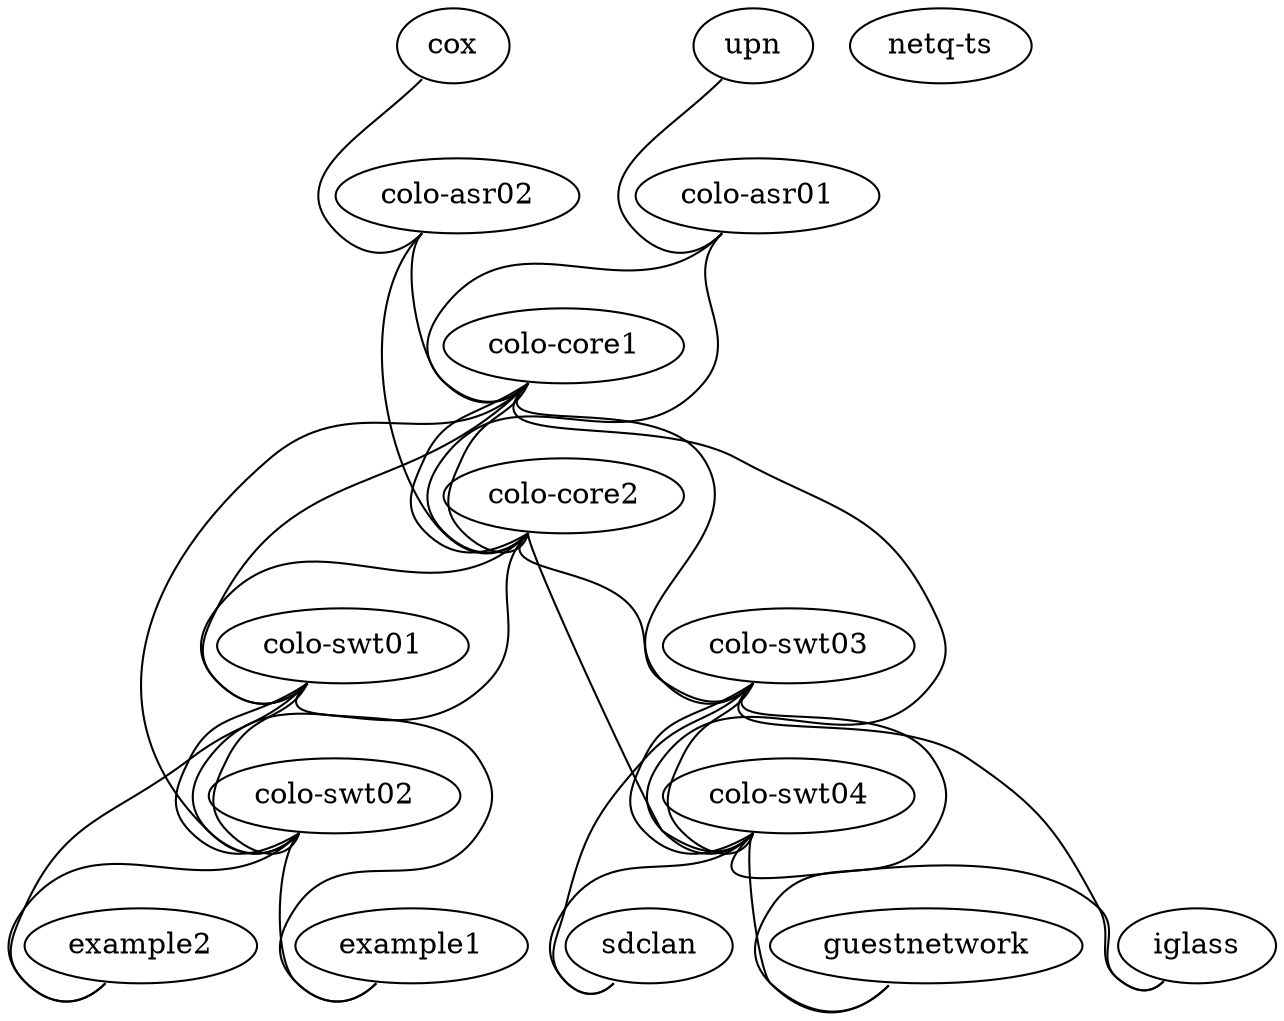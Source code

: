 graph scottdc {
 "upn" [function="leaf" os="CumulusCommunity/cumulus-vx" version="3.7.12" memory="768" config="./helper_scripts/extra_switch_config.sh" mgmt_ip="192.168.200.1"]
 "cox" [function="leaf" os="CumulusCommunity/cumulus-vx" version="3.7.12" memory="768" config="./helper_scripts/extra_switch_config.sh" mgmt_ip="192.168.200.2"]
 "colo-asr01" [function="leaf" os="CumulusCommunity/cumulus-vx" version="3.7.12" memory="768" config="./helper_scripts/extra_switch_config.sh" mgmt_ip="192.168.200.3"]
 "colo-asr02" [function="leaf" os="CumulusCommunity/cumulus-vx" version="3.7.12" memory="768" config="./helper_scripts/extra_switch_config.sh" mgmt_ip="192.168.200.4"]
 "colo-core1" [function="leaf" os="CumulusCommunity/cumulus-vx" version="3.7.12" memory="768" config="./helper_scripts/extra_switch_config.sh" mgmt_ip="192.168.200.5"]
 "colo-core2" [function="leaf" os="CumulusCommunity/cumulus-vx" version="3.7.12" memory="768" config="./helper_scripts/extra_switch_config.sh" mgmt_ip="192.168.200.6"]
 "colo-swt01" [function="leaf" os="CumulusCommunity/cumulus-vx" version="3.7.12" memory="768" config="./helper_scripts/extra_switch_config.sh" mgmt_ip="192.168.200.7"]
 "colo-swt02" [function="leaf" os="CumulusCommunity/cumulus-vx" version="3.7.12" memory="768" config="./helper_scripts/extra_switch_config.sh" mgmt_ip="192.168.200.8"]
 "colo-swt03" [function="leaf" os="CumulusCommunity/cumulus-vx" version="3.7.12" memory="768" config="./helper_scripts/extra_switch_config.sh" mgmt_ip="192.168.200.9"]
 "colo-swt04" [function="leaf" os="CumulusCommunity/cumulus-vx" version="3.7.12" memory="768" config="./helper_scripts/extra_switch_config.sh" mgmt_ip="192.168.200.10"]
 "iglass" [function="leaf" os="CumulusCommunity/cumulus-vx" version="3.7.12" memory="768" config="./helper_scripts/extra_switch_config.sh" mgmt_ip="192.168.200.11"]
 "sdclan" [function="leaf" os="CumulusCommunity/cumulus-vx" version="3.7.12" memory="768" config="./helper_scripts/extra_switch_config.sh" mgmt_ip="192.168.200.12"]
 "guestnetwork" [function="leaf" os="CumulusCommunity/cumulus-vx" version="3.7.12" memory="768" config="./helper_scripts/extra_switch_config.sh" mgmt_ip="192.168.200.13"]
 "example1" [function="leaf" os="CumulusCommunity/cumulus-vx" version="3.7.12" memory="768" config="./helper_scripts/extra_switch_config.sh" mgmt_ip="192.168.200.14"]
 "example2" [function="leaf" os="CumulusCommunity/cumulus-vx" version="3.7.12" memory="768" config="./helper_scripts/extra_switch_config.sh" mgmt_ip="192.168.200.15"]
 "netq-ts" [function="leaf" os="CumulusCommunity/cumulus-vx" version="3.7.12" memory="8192" mgmt_ip="192.168.200.20"]

 "upn":"swp1" -- "colo-asr01":"swp1"
 "cox":"swp2" -- "colo-asr02":"swp1"
 "colo-asr01":"swp3" -- "colo-core1":"swp5"
 "colo-asr01":"swp4" -- "colo-core2":"swp5"
 "colo-asr02":"swp3" -- "colo-core1":"swp6"
 "colo-asr02":"swp4" -- "colo-core2":"swp6"
 "colo-core1":"swp1" -- "colo-core2":"swp1"
 "colo-core1":"swp2" -- "colo-core2":"swp2"
 "colo-core1":"swp10" -- "colo-swt01":"swp3"
 "colo-core2":"swp10" -- "colo-swt01":"swp4"
 "colo-core1":"swp11" -- "colo-swt02":"swp3"
 "colo-core2":"swp11" -- "colo-swt02":"swp4"
 "colo-core1":"swp12" -- "colo-swt03":"swp3"
 "colo-core2":"swp12" -- "colo-swt03":"swp4"
 "colo-core1":"swp13" -- "colo-swt04":"swp3"
 "colo-core2":"swp13" -- "colo-swt04":"swp4"
 "colo-swt01":"swp1" -- "colo-swt02":"swp1"
 "colo-swt01":"swp2" -- "colo-swt02":"swp2"
 "colo-swt03":"swp1" -- "colo-swt04":"swp1"
 "colo-swt03":"swp2" -- "colo-swt04":"swp2"
 "colo-swt01":"swp10" -- "example1":"swp1"
 "colo-swt01":"swp11" -- "example2":"swp1"
 "colo-swt02":"swp10" -- "example1":"swp2"
 "colo-swt02":"swp11" -- "example2":"swp2"
 "colo-swt03":"swp10" -- "iglass":"swp1"
 "colo-swt03":"swp11" -- "sdclan":"swp1"
 "colo-swt03":"swp12" -- "guestnetwork":"swp1"
 "colo-swt04":"swp10" -- "iglass":"swp2"
 "colo-swt04":"swp11" -- "sdclan":"swp2"
 "colo-swt04":"swp12" -- "guestnetwork":"swp2"
 }

